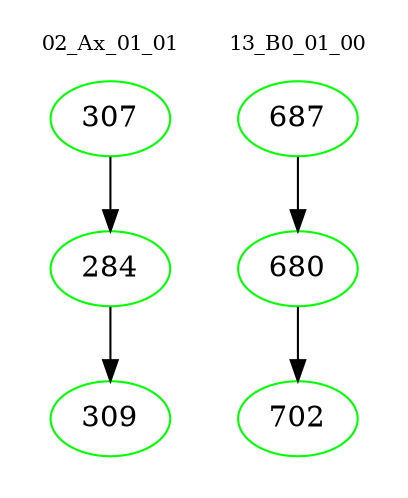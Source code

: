 digraph{
subgraph cluster_0 {
color = white
label = "02_Ax_01_01";
fontsize=10;
T0_307 [label="307", color="green"]
T0_307 -> T0_284 [color="black"]
T0_284 [label="284", color="green"]
T0_284 -> T0_309 [color="black"]
T0_309 [label="309", color="green"]
}
subgraph cluster_1 {
color = white
label = "13_B0_01_00";
fontsize=10;
T1_687 [label="687", color="green"]
T1_687 -> T1_680 [color="black"]
T1_680 [label="680", color="green"]
T1_680 -> T1_702 [color="black"]
T1_702 [label="702", color="green"]
}
}
